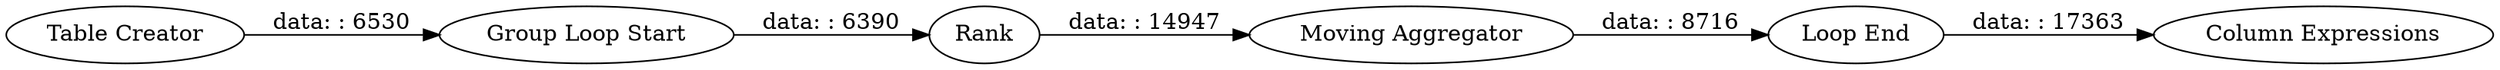 digraph {
	"7834180391702720313_6" [label="Loop End"]
	"7834180391702720313_2" [label="Moving Aggregator"]
	"7834180391702720313_1" [label="Table Creator"]
	"7834180391702720313_5" [label="Group Loop Start"]
	"7834180391702720313_4" [label=Rank]
	"7834180391702720313_7" [label="Column Expressions"]
	"7834180391702720313_2" -> "7834180391702720313_6" [label="data: : 8716"]
	"7834180391702720313_5" -> "7834180391702720313_4" [label="data: : 6390"]
	"7834180391702720313_4" -> "7834180391702720313_2" [label="data: : 14947"]
	"7834180391702720313_1" -> "7834180391702720313_5" [label="data: : 6530"]
	"7834180391702720313_6" -> "7834180391702720313_7" [label="data: : 17363"]
	rankdir=LR
}
